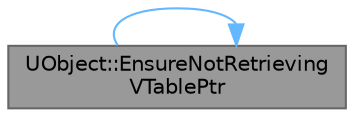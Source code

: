 digraph "UObject::EnsureNotRetrievingVTablePtr"
{
 // INTERACTIVE_SVG=YES
 // LATEX_PDF_SIZE
  bgcolor="transparent";
  edge [fontname=Helvetica,fontsize=10,labelfontname=Helvetica,labelfontsize=10];
  node [fontname=Helvetica,fontsize=10,shape=box,height=0.2,width=0.4];
  rankdir="LR";
  Node1 [id="Node000001",label="UObject::EnsureNotRetrieving\lVTablePtr",height=0.2,width=0.4,color="gray40", fillcolor="grey60", style="filled", fontcolor="black",tooltip="Ensures that current thread is NOT during vtable ptr retrieval process of some UClass."];
  Node1 -> Node1 [id="edge1_Node000001_Node000001",color="steelblue1",style="solid",tooltip=" "];
}
